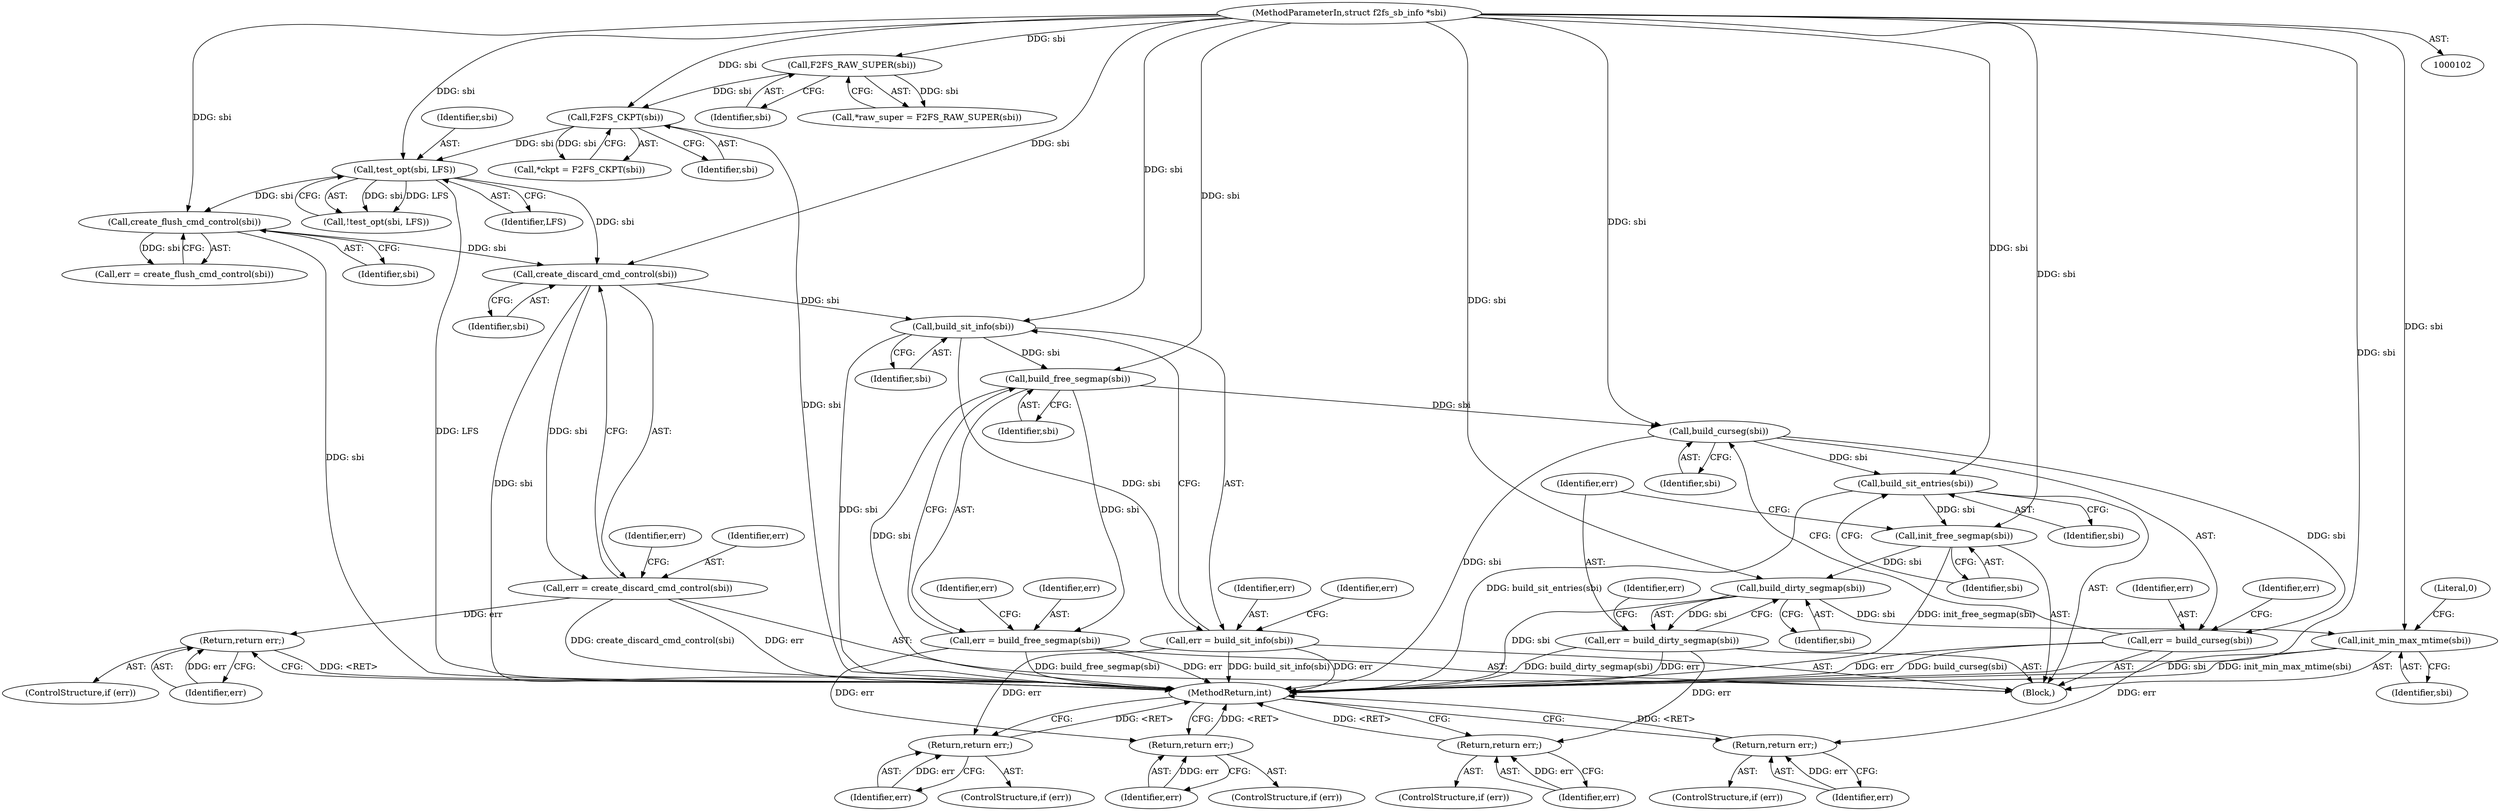 digraph "0_linux_d4fdf8ba0e5808ba9ad6b44337783bd9935e0982@API" {
"1000266" [label="(Call,create_discard_cmd_control(sbi))"];
"1000258" [label="(Call,create_flush_cmd_control(sbi))"];
"1000214" [label="(Call,test_opt(sbi, LFS))"];
"1000113" [label="(Call,F2FS_CKPT(sbi))"];
"1000108" [label="(Call,F2FS_RAW_SUPER(sbi))"];
"1000103" [label="(MethodParameterIn,struct f2fs_sb_info *sbi)"];
"1000264" [label="(Call,err = create_discard_cmd_control(sbi))"];
"1000270" [label="(Return,return err;)"];
"1000274" [label="(Call,build_sit_info(sbi))"];
"1000272" [label="(Call,err = build_sit_info(sbi))"];
"1000278" [label="(Return,return err;)"];
"1000282" [label="(Call,build_free_segmap(sbi))"];
"1000280" [label="(Call,err = build_free_segmap(sbi))"];
"1000286" [label="(Return,return err;)"];
"1000290" [label="(Call,build_curseg(sbi))"];
"1000288" [label="(Call,err = build_curseg(sbi))"];
"1000294" [label="(Return,return err;)"];
"1000296" [label="(Call,build_sit_entries(sbi))"];
"1000298" [label="(Call,init_free_segmap(sbi))"];
"1000302" [label="(Call,build_dirty_segmap(sbi))"];
"1000300" [label="(Call,err = build_dirty_segmap(sbi))"];
"1000306" [label="(Return,return err;)"];
"1000308" [label="(Call,init_min_max_mtime(sbi))"];
"1000270" [label="(Return,return err;)"];
"1000288" [label="(Call,err = build_curseg(sbi))"];
"1000114" [label="(Identifier,sbi)"];
"1000298" [label="(Call,init_free_segmap(sbi))"];
"1000266" [label="(Call,create_discard_cmd_control(sbi))"];
"1000271" [label="(Identifier,err)"];
"1000292" [label="(ControlStructure,if (err))"];
"1000286" [label="(Return,return err;)"];
"1000213" [label="(Call,!test_opt(sbi, LFS))"];
"1000268" [label="(ControlStructure,if (err))"];
"1000214" [label="(Call,test_opt(sbi, LFS))"];
"1000279" [label="(Identifier,err)"];
"1000113" [label="(Call,F2FS_CKPT(sbi))"];
"1000274" [label="(Call,build_sit_info(sbi))"];
"1000303" [label="(Identifier,sbi)"];
"1000312" [label="(MethodReturn,int)"];
"1000216" [label="(Identifier,LFS)"];
"1000104" [label="(Block,)"];
"1000273" [label="(Identifier,err)"];
"1000285" [label="(Identifier,err)"];
"1000304" [label="(ControlStructure,if (err))"];
"1000290" [label="(Call,build_curseg(sbi))"];
"1000283" [label="(Identifier,sbi)"];
"1000309" [label="(Identifier,sbi)"];
"1000272" [label="(Call,err = build_sit_info(sbi))"];
"1000311" [label="(Literal,0)"];
"1000215" [label="(Identifier,sbi)"];
"1000275" [label="(Identifier,sbi)"];
"1000289" [label="(Identifier,err)"];
"1000297" [label="(Identifier,sbi)"];
"1000306" [label="(Return,return err;)"];
"1000111" [label="(Call,*ckpt = F2FS_CKPT(sbi))"];
"1000296" [label="(Call,build_sit_entries(sbi))"];
"1000307" [label="(Identifier,err)"];
"1000281" [label="(Identifier,err)"];
"1000295" [label="(Identifier,err)"];
"1000305" [label="(Identifier,err)"];
"1000276" [label="(ControlStructure,if (err))"];
"1000287" [label="(Identifier,err)"];
"1000282" [label="(Call,build_free_segmap(sbi))"];
"1000103" [label="(MethodParameterIn,struct f2fs_sb_info *sbi)"];
"1000301" [label="(Identifier,err)"];
"1000278" [label="(Return,return err;)"];
"1000302" [label="(Call,build_dirty_segmap(sbi))"];
"1000293" [label="(Identifier,err)"];
"1000291" [label="(Identifier,sbi)"];
"1000259" [label="(Identifier,sbi)"];
"1000277" [label="(Identifier,err)"];
"1000264" [label="(Call,err = create_discard_cmd_control(sbi))"];
"1000256" [label="(Call,err = create_flush_cmd_control(sbi))"];
"1000108" [label="(Call,F2FS_RAW_SUPER(sbi))"];
"1000294" [label="(Return,return err;)"];
"1000280" [label="(Call,err = build_free_segmap(sbi))"];
"1000267" [label="(Identifier,sbi)"];
"1000269" [label="(Identifier,err)"];
"1000299" [label="(Identifier,sbi)"];
"1000265" [label="(Identifier,err)"];
"1000109" [label="(Identifier,sbi)"];
"1000308" [label="(Call,init_min_max_mtime(sbi))"];
"1000300" [label="(Call,err = build_dirty_segmap(sbi))"];
"1000284" [label="(ControlStructure,if (err))"];
"1000106" [label="(Call,*raw_super = F2FS_RAW_SUPER(sbi))"];
"1000258" [label="(Call,create_flush_cmd_control(sbi))"];
"1000266" -> "1000264"  [label="AST: "];
"1000266" -> "1000267"  [label="CFG: "];
"1000267" -> "1000266"  [label="AST: "];
"1000264" -> "1000266"  [label="CFG: "];
"1000266" -> "1000312"  [label="DDG: sbi"];
"1000266" -> "1000264"  [label="DDG: sbi"];
"1000258" -> "1000266"  [label="DDG: sbi"];
"1000214" -> "1000266"  [label="DDG: sbi"];
"1000103" -> "1000266"  [label="DDG: sbi"];
"1000266" -> "1000274"  [label="DDG: sbi"];
"1000258" -> "1000256"  [label="AST: "];
"1000258" -> "1000259"  [label="CFG: "];
"1000259" -> "1000258"  [label="AST: "];
"1000256" -> "1000258"  [label="CFG: "];
"1000258" -> "1000312"  [label="DDG: sbi"];
"1000258" -> "1000256"  [label="DDG: sbi"];
"1000214" -> "1000258"  [label="DDG: sbi"];
"1000103" -> "1000258"  [label="DDG: sbi"];
"1000214" -> "1000213"  [label="AST: "];
"1000214" -> "1000216"  [label="CFG: "];
"1000215" -> "1000214"  [label="AST: "];
"1000216" -> "1000214"  [label="AST: "];
"1000213" -> "1000214"  [label="CFG: "];
"1000214" -> "1000312"  [label="DDG: LFS"];
"1000214" -> "1000213"  [label="DDG: sbi"];
"1000214" -> "1000213"  [label="DDG: LFS"];
"1000113" -> "1000214"  [label="DDG: sbi"];
"1000103" -> "1000214"  [label="DDG: sbi"];
"1000113" -> "1000111"  [label="AST: "];
"1000113" -> "1000114"  [label="CFG: "];
"1000114" -> "1000113"  [label="AST: "];
"1000111" -> "1000113"  [label="CFG: "];
"1000113" -> "1000312"  [label="DDG: sbi"];
"1000113" -> "1000111"  [label="DDG: sbi"];
"1000108" -> "1000113"  [label="DDG: sbi"];
"1000103" -> "1000113"  [label="DDG: sbi"];
"1000108" -> "1000106"  [label="AST: "];
"1000108" -> "1000109"  [label="CFG: "];
"1000109" -> "1000108"  [label="AST: "];
"1000106" -> "1000108"  [label="CFG: "];
"1000108" -> "1000106"  [label="DDG: sbi"];
"1000103" -> "1000108"  [label="DDG: sbi"];
"1000103" -> "1000102"  [label="AST: "];
"1000103" -> "1000312"  [label="DDG: sbi"];
"1000103" -> "1000274"  [label="DDG: sbi"];
"1000103" -> "1000282"  [label="DDG: sbi"];
"1000103" -> "1000290"  [label="DDG: sbi"];
"1000103" -> "1000296"  [label="DDG: sbi"];
"1000103" -> "1000298"  [label="DDG: sbi"];
"1000103" -> "1000302"  [label="DDG: sbi"];
"1000103" -> "1000308"  [label="DDG: sbi"];
"1000264" -> "1000104"  [label="AST: "];
"1000265" -> "1000264"  [label="AST: "];
"1000269" -> "1000264"  [label="CFG: "];
"1000264" -> "1000312"  [label="DDG: err"];
"1000264" -> "1000312"  [label="DDG: create_discard_cmd_control(sbi)"];
"1000264" -> "1000270"  [label="DDG: err"];
"1000270" -> "1000268"  [label="AST: "];
"1000270" -> "1000271"  [label="CFG: "];
"1000271" -> "1000270"  [label="AST: "];
"1000312" -> "1000270"  [label="CFG: "];
"1000270" -> "1000312"  [label="DDG: <RET>"];
"1000271" -> "1000270"  [label="DDG: err"];
"1000274" -> "1000272"  [label="AST: "];
"1000274" -> "1000275"  [label="CFG: "];
"1000275" -> "1000274"  [label="AST: "];
"1000272" -> "1000274"  [label="CFG: "];
"1000274" -> "1000312"  [label="DDG: sbi"];
"1000274" -> "1000272"  [label="DDG: sbi"];
"1000274" -> "1000282"  [label="DDG: sbi"];
"1000272" -> "1000104"  [label="AST: "];
"1000273" -> "1000272"  [label="AST: "];
"1000277" -> "1000272"  [label="CFG: "];
"1000272" -> "1000312"  [label="DDG: build_sit_info(sbi)"];
"1000272" -> "1000312"  [label="DDG: err"];
"1000272" -> "1000278"  [label="DDG: err"];
"1000278" -> "1000276"  [label="AST: "];
"1000278" -> "1000279"  [label="CFG: "];
"1000279" -> "1000278"  [label="AST: "];
"1000312" -> "1000278"  [label="CFG: "];
"1000278" -> "1000312"  [label="DDG: <RET>"];
"1000279" -> "1000278"  [label="DDG: err"];
"1000282" -> "1000280"  [label="AST: "];
"1000282" -> "1000283"  [label="CFG: "];
"1000283" -> "1000282"  [label="AST: "];
"1000280" -> "1000282"  [label="CFG: "];
"1000282" -> "1000312"  [label="DDG: sbi"];
"1000282" -> "1000280"  [label="DDG: sbi"];
"1000282" -> "1000290"  [label="DDG: sbi"];
"1000280" -> "1000104"  [label="AST: "];
"1000281" -> "1000280"  [label="AST: "];
"1000285" -> "1000280"  [label="CFG: "];
"1000280" -> "1000312"  [label="DDG: build_free_segmap(sbi)"];
"1000280" -> "1000312"  [label="DDG: err"];
"1000280" -> "1000286"  [label="DDG: err"];
"1000286" -> "1000284"  [label="AST: "];
"1000286" -> "1000287"  [label="CFG: "];
"1000287" -> "1000286"  [label="AST: "];
"1000312" -> "1000286"  [label="CFG: "];
"1000286" -> "1000312"  [label="DDG: <RET>"];
"1000287" -> "1000286"  [label="DDG: err"];
"1000290" -> "1000288"  [label="AST: "];
"1000290" -> "1000291"  [label="CFG: "];
"1000291" -> "1000290"  [label="AST: "];
"1000288" -> "1000290"  [label="CFG: "];
"1000290" -> "1000312"  [label="DDG: sbi"];
"1000290" -> "1000288"  [label="DDG: sbi"];
"1000290" -> "1000296"  [label="DDG: sbi"];
"1000288" -> "1000104"  [label="AST: "];
"1000289" -> "1000288"  [label="AST: "];
"1000293" -> "1000288"  [label="CFG: "];
"1000288" -> "1000312"  [label="DDG: build_curseg(sbi)"];
"1000288" -> "1000312"  [label="DDG: err"];
"1000288" -> "1000294"  [label="DDG: err"];
"1000294" -> "1000292"  [label="AST: "];
"1000294" -> "1000295"  [label="CFG: "];
"1000295" -> "1000294"  [label="AST: "];
"1000312" -> "1000294"  [label="CFG: "];
"1000294" -> "1000312"  [label="DDG: <RET>"];
"1000295" -> "1000294"  [label="DDG: err"];
"1000296" -> "1000104"  [label="AST: "];
"1000296" -> "1000297"  [label="CFG: "];
"1000297" -> "1000296"  [label="AST: "];
"1000299" -> "1000296"  [label="CFG: "];
"1000296" -> "1000312"  [label="DDG: build_sit_entries(sbi)"];
"1000296" -> "1000298"  [label="DDG: sbi"];
"1000298" -> "1000104"  [label="AST: "];
"1000298" -> "1000299"  [label="CFG: "];
"1000299" -> "1000298"  [label="AST: "];
"1000301" -> "1000298"  [label="CFG: "];
"1000298" -> "1000312"  [label="DDG: init_free_segmap(sbi)"];
"1000298" -> "1000302"  [label="DDG: sbi"];
"1000302" -> "1000300"  [label="AST: "];
"1000302" -> "1000303"  [label="CFG: "];
"1000303" -> "1000302"  [label="AST: "];
"1000300" -> "1000302"  [label="CFG: "];
"1000302" -> "1000312"  [label="DDG: sbi"];
"1000302" -> "1000300"  [label="DDG: sbi"];
"1000302" -> "1000308"  [label="DDG: sbi"];
"1000300" -> "1000104"  [label="AST: "];
"1000301" -> "1000300"  [label="AST: "];
"1000305" -> "1000300"  [label="CFG: "];
"1000300" -> "1000312"  [label="DDG: err"];
"1000300" -> "1000312"  [label="DDG: build_dirty_segmap(sbi)"];
"1000300" -> "1000306"  [label="DDG: err"];
"1000306" -> "1000304"  [label="AST: "];
"1000306" -> "1000307"  [label="CFG: "];
"1000307" -> "1000306"  [label="AST: "];
"1000312" -> "1000306"  [label="CFG: "];
"1000306" -> "1000312"  [label="DDG: <RET>"];
"1000307" -> "1000306"  [label="DDG: err"];
"1000308" -> "1000104"  [label="AST: "];
"1000308" -> "1000309"  [label="CFG: "];
"1000309" -> "1000308"  [label="AST: "];
"1000311" -> "1000308"  [label="CFG: "];
"1000308" -> "1000312"  [label="DDG: sbi"];
"1000308" -> "1000312"  [label="DDG: init_min_max_mtime(sbi)"];
}
